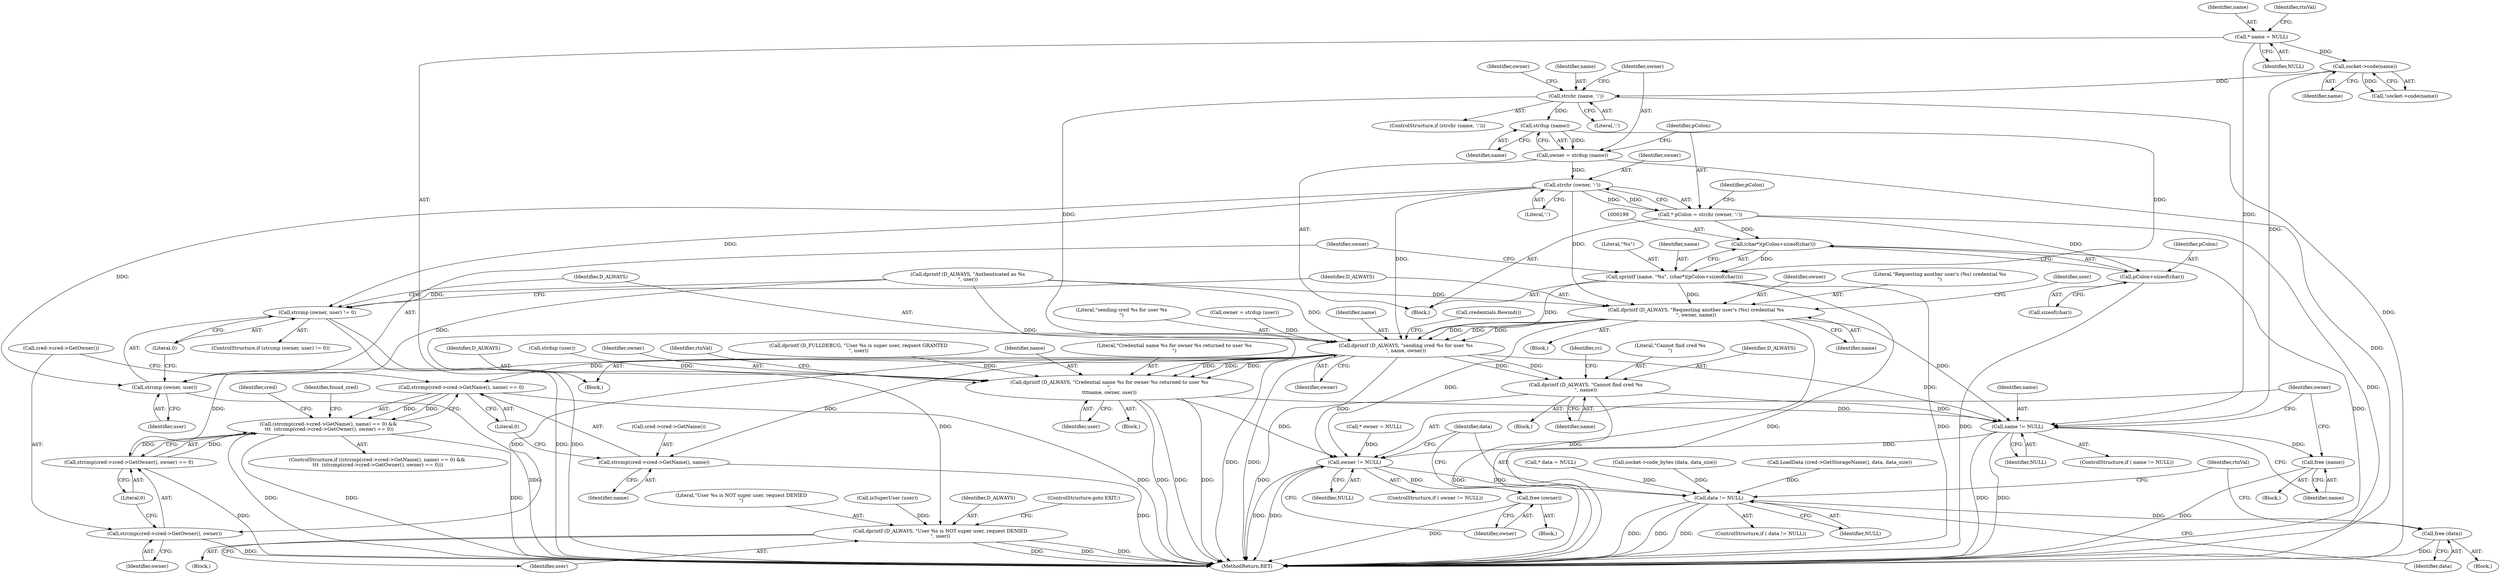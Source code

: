 digraph "0_htcondor_5e5571d1a431eb3c61977b6dd6ec90186ef79867@API" {
"1000183" [label="(Call,strdup (name))"];
"1000177" [label="(Call,strchr (name, ':'))"];
"1000162" [label="(Call,socket->code(name))"];
"1000109" [label="(Call,* name = NULL)"];
"1000181" [label="(Call,owner = strdup (name))"];
"1000188" [label="(Call,strchr (owner, ':'))"];
"1000186" [label="(Call,* pColon = strchr (owner, ':'))"];
"1000198" [label="(Call,(char*)(pColon+sizeof(char)))"];
"1000195" [label="(Call,sprintf (name, \"%s\", (char*)(pColon+sizeof(char))))"];
"1000211" [label="(Call,dprintf (D_ALWAYS, \"Requesting another user's (%s) credential %s\n\", owner, name))"];
"1000221" [label="(Call,dprintf (D_ALWAYS, \"User %s is NOT super user, request DENIED\n\", user))"];
"1000238" [label="(Call,dprintf (D_ALWAYS, \"sending cred %s for user %s\n\", name, owner))"];
"1000255" [label="(Call,strcmp(cred->cred->GetName(), name) == 0)"];
"1000254" [label="(Call,(strcmp(cred->cred->GetName(), name) == 0) && \n\t\t\t  (strcmp(cred->cred->GetOwner(), owner) == 0))"];
"1000256" [label="(Call,strcmp(cred->cred->GetName(), name))"];
"1000260" [label="(Call,strcmp(cred->cred->GetOwner(), owner) == 0)"];
"1000261" [label="(Call,strcmp(cred->cred->GetOwner(), owner))"];
"1000301" [label="(Call,dprintf (D_ALWAYS, \"Credential name %s for owner %s returned to user %s\n\",\n\t\t\tname, owner, user))"];
"1000324" [label="(Call,name != NULL)"];
"1000328" [label="(Call,free (name))"];
"1000331" [label="(Call,owner != NULL)"];
"1000335" [label="(Call,free (owner))"];
"1000338" [label="(Call,data != NULL)"];
"1000342" [label="(Call,free (data))"];
"1000309" [label="(Call,dprintf (D_ALWAYS, \"Cannot find cred %s\n\", name))"];
"1000200" [label="(Call,pColon+sizeof(char))"];
"1000205" [label="(Call,strcmp (owner, user) != 0)"];
"1000206" [label="(Call,strcmp (owner, user))"];
"1000183" [label="(Call,strdup (name))"];
"1000172" [label="(Call,dprintf (D_ALWAYS, \"Authenticated as %s\n\", user))"];
"1000187" [label="(Identifier,pColon)"];
"1000309" [label="(Call,dprintf (D_ALWAYS, \"Cannot find cred %s\n\", name))"];
"1000339" [label="(Identifier,data)"];
"1000255" [label="(Call,strcmp(cred->cred->GetName(), name) == 0)"];
"1000257" [label="(Call,cred->cred->GetName())"];
"1000246" [label="(Identifier,cred)"];
"1000178" [label="(Identifier,name)"];
"1000346" [label="(MethodReturn,RET)"];
"1000326" [label="(Identifier,NULL)"];
"1000111" [label="(Identifier,NULL)"];
"1000110" [label="(Identifier,name)"];
"1000213" [label="(Literal,\"Requesting another user's (%s) credential %s\n\")"];
"1000259" [label="(Literal,0)"];
"1000282" [label="(Call,LoadData (cred->GetStorageName(), data, data_size))"];
"1000208" [label="(Identifier,user)"];
"1000202" [label="(Call,sizeof(char))"];
"1000239" [label="(Identifier,D_ALWAYS)"];
"1000107" [label="(Block,)"];
"1000263" [label="(Identifier,owner)"];
"1000224" [label="(Identifier,user)"];
"1000161" [label="(Call,!socket->code(name))"];
"1000186" [label="(Call,* pColon = strchr (owner, ':'))"];
"1000304" [label="(Identifier,name)"];
"1000176" [label="(ControlStructure,if (strchr (name, ':')))"];
"1000258" [label="(Identifier,name)"];
"1000306" [label="(Identifier,user)"];
"1000343" [label="(Identifier,data)"];
"1000267" [label="(Identifier,found_cred)"];
"1000220" [label="(Block,)"];
"1000196" [label="(Identifier,name)"];
"1000341" [label="(Block,)"];
"1000336" [label="(Identifier,owner)"];
"1000243" [label="(Call,credentials.Rewind())"];
"1000264" [label="(Literal,0)"];
"1000212" [label="(Identifier,D_ALWAYS)"];
"1000190" [label="(Literal,':')"];
"1000200" [label="(Call,pColon+sizeof(char))"];
"1000197" [label="(Literal,\"%s\")"];
"1000240" [label="(Literal,\"sending cred %s for user %s\n\")"];
"1000312" [label="(Identifier,name)"];
"1000235" [label="(Identifier,owner)"];
"1000162" [label="(Call,socket->code(name))"];
"1000223" [label="(Literal,\"User %s is NOT super user, request DENIED\n\")"];
"1000125" [label="(Call,* owner = NULL)"];
"1000206" [label="(Call,strcmp (owner, user))"];
"1000303" [label="(Literal,\"Credential name %s for owner %s returned to user %s\n\")"];
"1000323" [label="(ControlStructure,if ( name != NULL))"];
"1000273" [label="(Block,)"];
"1000109" [label="(Call,* name = NULL)"];
"1000215" [label="(Identifier,name)"];
"1000302" [label="(Identifier,D_ALWAYS)"];
"1000315" [label="(Identifier,rc)"];
"1000210" [label="(Block,)"];
"1000218" [label="(Call,isSuperUser (user))"];
"1000221" [label="(Call,dprintf (D_ALWAYS, \"User %s is NOT super user, request DENIED\n\", user))"];
"1000338" [label="(Call,data != NULL)"];
"1000205" [label="(Call,strcmp (owner, user) != 0)"];
"1000193" [label="(Identifier,pColon)"];
"1000332" [label="(Identifier,owner)"];
"1000177" [label="(Call,strchr (name, ':'))"];
"1000182" [label="(Identifier,owner)"];
"1000219" [label="(Identifier,user)"];
"1000327" [label="(Block,)"];
"1000222" [label="(Identifier,D_ALWAYS)"];
"1000195" [label="(Call,sprintf (name, \"%s\", (char*)(pColon+sizeof(char))))"];
"1000329" [label="(Identifier,name)"];
"1000241" [label="(Identifier,name)"];
"1000253" [label="(ControlStructure,if ((strcmp(cred->cred->GetName(), name) == 0) && \n\t\t\t  (strcmp(cred->cred->GetOwner(), owner) == 0)))"];
"1000201" [label="(Identifier,pColon)"];
"1000133" [label="(Call,* data = NULL)"];
"1000308" [label="(Block,)"];
"1000328" [label="(Call,free (name))"];
"1000331" [label="(Call,owner != NULL)"];
"1000330" [label="(ControlStructure,if ( owner != NULL))"];
"1000236" [label="(Call,strdup (user))"];
"1000225" [label="(ControlStructure,goto EXIT;)"];
"1000298" [label="(Call,socket->code_bytes (data, data_size))"];
"1000198" [label="(Call,(char*)(pColon+sizeof(char)))"];
"1000325" [label="(Identifier,name)"];
"1000209" [label="(Literal,0)"];
"1000163" [label="(Identifier,name)"];
"1000334" [label="(Block,)"];
"1000311" [label="(Literal,\"Cannot find cred %s\n\")"];
"1000324" [label="(Call,name != NULL)"];
"1000333" [label="(Identifier,NULL)"];
"1000211" [label="(Call,dprintf (D_ALWAYS, \"Requesting another user's (%s) credential %s\n\", owner, name))"];
"1000262" [label="(Call,cred->cred->GetOwner())"];
"1000256" [label="(Call,strcmp(cred->cred->GetName(), name))"];
"1000234" [label="(Call,owner = strdup (user))"];
"1000179" [label="(Literal,':')"];
"1000238" [label="(Call,dprintf (D_ALWAYS, \"sending cred %s for user %s\n\", name, owner))"];
"1000181" [label="(Call,owner = strdup (name))"];
"1000214" [label="(Identifier,owner)"];
"1000261" [label="(Call,strcmp(cred->cred->GetOwner(), owner))"];
"1000188" [label="(Call,strchr (owner, ':'))"];
"1000340" [label="(Identifier,NULL)"];
"1000310" [label="(Identifier,D_ALWAYS)"];
"1000254" [label="(Call,(strcmp(cred->cred->GetName(), name) == 0) && \n\t\t\t  (strcmp(cred->cred->GetOwner(), owner) == 0))"];
"1000242" [label="(Identifier,owner)"];
"1000301" [label="(Call,dprintf (D_ALWAYS, \"Credential name %s for owner %s returned to user %s\n\",\n\t\t\tname, owner, user))"];
"1000189" [label="(Identifier,owner)"];
"1000337" [label="(ControlStructure,if ( data != NULL))"];
"1000114" [label="(Identifier,rtnVal)"];
"1000335" [label="(Call,free (owner))"];
"1000260" [label="(Call,strcmp(cred->cred->GetOwner(), owner) == 0)"];
"1000305" [label="(Identifier,owner)"];
"1000320" [label="(Identifier,rtnVal)"];
"1000180" [label="(Block,)"];
"1000345" [label="(Identifier,rtnVal)"];
"1000207" [label="(Identifier,owner)"];
"1000204" [label="(ControlStructure,if (strcmp (owner, user) != 0))"];
"1000342" [label="(Call,free (data))"];
"1000228" [label="(Call,dprintf (D_FULLDEBUG, \"User %s is super user, request GRANTED\n\", user))"];
"1000184" [label="(Identifier,name)"];
"1000183" -> "1000181"  [label="AST: "];
"1000183" -> "1000184"  [label="CFG: "];
"1000184" -> "1000183"  [label="AST: "];
"1000181" -> "1000183"  [label="CFG: "];
"1000183" -> "1000181"  [label="DDG: "];
"1000177" -> "1000183"  [label="DDG: "];
"1000183" -> "1000195"  [label="DDG: "];
"1000177" -> "1000176"  [label="AST: "];
"1000177" -> "1000179"  [label="CFG: "];
"1000178" -> "1000177"  [label="AST: "];
"1000179" -> "1000177"  [label="AST: "];
"1000182" -> "1000177"  [label="CFG: "];
"1000235" -> "1000177"  [label="CFG: "];
"1000177" -> "1000346"  [label="DDG: "];
"1000162" -> "1000177"  [label="DDG: "];
"1000177" -> "1000238"  [label="DDG: "];
"1000162" -> "1000161"  [label="AST: "];
"1000162" -> "1000163"  [label="CFG: "];
"1000163" -> "1000162"  [label="AST: "];
"1000161" -> "1000162"  [label="CFG: "];
"1000162" -> "1000161"  [label="DDG: "];
"1000109" -> "1000162"  [label="DDG: "];
"1000162" -> "1000324"  [label="DDG: "];
"1000109" -> "1000107"  [label="AST: "];
"1000109" -> "1000111"  [label="CFG: "];
"1000110" -> "1000109"  [label="AST: "];
"1000111" -> "1000109"  [label="AST: "];
"1000114" -> "1000109"  [label="CFG: "];
"1000109" -> "1000324"  [label="DDG: "];
"1000181" -> "1000180"  [label="AST: "];
"1000182" -> "1000181"  [label="AST: "];
"1000187" -> "1000181"  [label="CFG: "];
"1000181" -> "1000346"  [label="DDG: "];
"1000181" -> "1000188"  [label="DDG: "];
"1000188" -> "1000186"  [label="AST: "];
"1000188" -> "1000190"  [label="CFG: "];
"1000189" -> "1000188"  [label="AST: "];
"1000190" -> "1000188"  [label="AST: "];
"1000186" -> "1000188"  [label="CFG: "];
"1000188" -> "1000186"  [label="DDG: "];
"1000188" -> "1000186"  [label="DDG: "];
"1000188" -> "1000205"  [label="DDG: "];
"1000188" -> "1000206"  [label="DDG: "];
"1000188" -> "1000211"  [label="DDG: "];
"1000188" -> "1000238"  [label="DDG: "];
"1000186" -> "1000180"  [label="AST: "];
"1000187" -> "1000186"  [label="AST: "];
"1000193" -> "1000186"  [label="CFG: "];
"1000186" -> "1000346"  [label="DDG: "];
"1000186" -> "1000198"  [label="DDG: "];
"1000186" -> "1000200"  [label="DDG: "];
"1000198" -> "1000195"  [label="AST: "];
"1000198" -> "1000200"  [label="CFG: "];
"1000199" -> "1000198"  [label="AST: "];
"1000200" -> "1000198"  [label="AST: "];
"1000195" -> "1000198"  [label="CFG: "];
"1000198" -> "1000346"  [label="DDG: "];
"1000198" -> "1000195"  [label="DDG: "];
"1000195" -> "1000180"  [label="AST: "];
"1000196" -> "1000195"  [label="AST: "];
"1000197" -> "1000195"  [label="AST: "];
"1000207" -> "1000195"  [label="CFG: "];
"1000195" -> "1000346"  [label="DDG: "];
"1000195" -> "1000346"  [label="DDG: "];
"1000195" -> "1000211"  [label="DDG: "];
"1000195" -> "1000238"  [label="DDG: "];
"1000211" -> "1000210"  [label="AST: "];
"1000211" -> "1000215"  [label="CFG: "];
"1000212" -> "1000211"  [label="AST: "];
"1000213" -> "1000211"  [label="AST: "];
"1000214" -> "1000211"  [label="AST: "];
"1000215" -> "1000211"  [label="AST: "];
"1000219" -> "1000211"  [label="CFG: "];
"1000211" -> "1000346"  [label="DDG: "];
"1000172" -> "1000211"  [label="DDG: "];
"1000211" -> "1000221"  [label="DDG: "];
"1000211" -> "1000238"  [label="DDG: "];
"1000211" -> "1000238"  [label="DDG: "];
"1000211" -> "1000238"  [label="DDG: "];
"1000211" -> "1000324"  [label="DDG: "];
"1000211" -> "1000331"  [label="DDG: "];
"1000221" -> "1000220"  [label="AST: "];
"1000221" -> "1000224"  [label="CFG: "];
"1000222" -> "1000221"  [label="AST: "];
"1000223" -> "1000221"  [label="AST: "];
"1000224" -> "1000221"  [label="AST: "];
"1000225" -> "1000221"  [label="CFG: "];
"1000221" -> "1000346"  [label="DDG: "];
"1000221" -> "1000346"  [label="DDG: "];
"1000221" -> "1000346"  [label="DDG: "];
"1000218" -> "1000221"  [label="DDG: "];
"1000238" -> "1000107"  [label="AST: "];
"1000238" -> "1000242"  [label="CFG: "];
"1000239" -> "1000238"  [label="AST: "];
"1000240" -> "1000238"  [label="AST: "];
"1000241" -> "1000238"  [label="AST: "];
"1000242" -> "1000238"  [label="AST: "];
"1000243" -> "1000238"  [label="CFG: "];
"1000238" -> "1000346"  [label="DDG: "];
"1000238" -> "1000346"  [label="DDG: "];
"1000172" -> "1000238"  [label="DDG: "];
"1000234" -> "1000238"  [label="DDG: "];
"1000238" -> "1000255"  [label="DDG: "];
"1000238" -> "1000256"  [label="DDG: "];
"1000238" -> "1000260"  [label="DDG: "];
"1000238" -> "1000261"  [label="DDG: "];
"1000238" -> "1000301"  [label="DDG: "];
"1000238" -> "1000301"  [label="DDG: "];
"1000238" -> "1000301"  [label="DDG: "];
"1000238" -> "1000309"  [label="DDG: "];
"1000238" -> "1000309"  [label="DDG: "];
"1000238" -> "1000324"  [label="DDG: "];
"1000238" -> "1000331"  [label="DDG: "];
"1000255" -> "1000254"  [label="AST: "];
"1000255" -> "1000259"  [label="CFG: "];
"1000256" -> "1000255"  [label="AST: "];
"1000259" -> "1000255"  [label="AST: "];
"1000262" -> "1000255"  [label="CFG: "];
"1000254" -> "1000255"  [label="CFG: "];
"1000255" -> "1000346"  [label="DDG: "];
"1000255" -> "1000254"  [label="DDG: "];
"1000255" -> "1000254"  [label="DDG: "];
"1000254" -> "1000253"  [label="AST: "];
"1000254" -> "1000260"  [label="CFG: "];
"1000260" -> "1000254"  [label="AST: "];
"1000246" -> "1000254"  [label="CFG: "];
"1000267" -> "1000254"  [label="CFG: "];
"1000254" -> "1000346"  [label="DDG: "];
"1000254" -> "1000346"  [label="DDG: "];
"1000254" -> "1000346"  [label="DDG: "];
"1000260" -> "1000254"  [label="DDG: "];
"1000260" -> "1000254"  [label="DDG: "];
"1000256" -> "1000258"  [label="CFG: "];
"1000257" -> "1000256"  [label="AST: "];
"1000258" -> "1000256"  [label="AST: "];
"1000259" -> "1000256"  [label="CFG: "];
"1000256" -> "1000346"  [label="DDG: "];
"1000260" -> "1000264"  [label="CFG: "];
"1000261" -> "1000260"  [label="AST: "];
"1000264" -> "1000260"  [label="AST: "];
"1000260" -> "1000346"  [label="DDG: "];
"1000261" -> "1000263"  [label="CFG: "];
"1000262" -> "1000261"  [label="AST: "];
"1000263" -> "1000261"  [label="AST: "];
"1000264" -> "1000261"  [label="CFG: "];
"1000261" -> "1000346"  [label="DDG: "];
"1000301" -> "1000273"  [label="AST: "];
"1000301" -> "1000306"  [label="CFG: "];
"1000302" -> "1000301"  [label="AST: "];
"1000303" -> "1000301"  [label="AST: "];
"1000304" -> "1000301"  [label="AST: "];
"1000305" -> "1000301"  [label="AST: "];
"1000306" -> "1000301"  [label="AST: "];
"1000320" -> "1000301"  [label="CFG: "];
"1000301" -> "1000346"  [label="DDG: "];
"1000301" -> "1000346"  [label="DDG: "];
"1000301" -> "1000346"  [label="DDG: "];
"1000236" -> "1000301"  [label="DDG: "];
"1000228" -> "1000301"  [label="DDG: "];
"1000172" -> "1000301"  [label="DDG: "];
"1000301" -> "1000324"  [label="DDG: "];
"1000301" -> "1000331"  [label="DDG: "];
"1000324" -> "1000323"  [label="AST: "];
"1000324" -> "1000326"  [label="CFG: "];
"1000325" -> "1000324"  [label="AST: "];
"1000326" -> "1000324"  [label="AST: "];
"1000329" -> "1000324"  [label="CFG: "];
"1000332" -> "1000324"  [label="CFG: "];
"1000324" -> "1000346"  [label="DDG: "];
"1000324" -> "1000346"  [label="DDG: "];
"1000309" -> "1000324"  [label="DDG: "];
"1000324" -> "1000328"  [label="DDG: "];
"1000324" -> "1000331"  [label="DDG: "];
"1000328" -> "1000327"  [label="AST: "];
"1000328" -> "1000329"  [label="CFG: "];
"1000329" -> "1000328"  [label="AST: "];
"1000332" -> "1000328"  [label="CFG: "];
"1000328" -> "1000346"  [label="DDG: "];
"1000331" -> "1000330"  [label="AST: "];
"1000331" -> "1000333"  [label="CFG: "];
"1000332" -> "1000331"  [label="AST: "];
"1000333" -> "1000331"  [label="AST: "];
"1000336" -> "1000331"  [label="CFG: "];
"1000339" -> "1000331"  [label="CFG: "];
"1000331" -> "1000346"  [label="DDG: "];
"1000331" -> "1000346"  [label="DDG: "];
"1000125" -> "1000331"  [label="DDG: "];
"1000331" -> "1000335"  [label="DDG: "];
"1000331" -> "1000338"  [label="DDG: "];
"1000335" -> "1000334"  [label="AST: "];
"1000335" -> "1000336"  [label="CFG: "];
"1000336" -> "1000335"  [label="AST: "];
"1000339" -> "1000335"  [label="CFG: "];
"1000335" -> "1000346"  [label="DDG: "];
"1000338" -> "1000337"  [label="AST: "];
"1000338" -> "1000340"  [label="CFG: "];
"1000339" -> "1000338"  [label="AST: "];
"1000340" -> "1000338"  [label="AST: "];
"1000343" -> "1000338"  [label="CFG: "];
"1000345" -> "1000338"  [label="CFG: "];
"1000338" -> "1000346"  [label="DDG: "];
"1000338" -> "1000346"  [label="DDG: "];
"1000338" -> "1000346"  [label="DDG: "];
"1000282" -> "1000338"  [label="DDG: "];
"1000298" -> "1000338"  [label="DDG: "];
"1000133" -> "1000338"  [label="DDG: "];
"1000338" -> "1000342"  [label="DDG: "];
"1000342" -> "1000341"  [label="AST: "];
"1000342" -> "1000343"  [label="CFG: "];
"1000343" -> "1000342"  [label="AST: "];
"1000345" -> "1000342"  [label="CFG: "];
"1000342" -> "1000346"  [label="DDG: "];
"1000309" -> "1000308"  [label="AST: "];
"1000309" -> "1000312"  [label="CFG: "];
"1000310" -> "1000309"  [label="AST: "];
"1000311" -> "1000309"  [label="AST: "];
"1000312" -> "1000309"  [label="AST: "];
"1000315" -> "1000309"  [label="CFG: "];
"1000309" -> "1000346"  [label="DDG: "];
"1000309" -> "1000346"  [label="DDG: "];
"1000200" -> "1000202"  [label="CFG: "];
"1000201" -> "1000200"  [label="AST: "];
"1000202" -> "1000200"  [label="AST: "];
"1000200" -> "1000346"  [label="DDG: "];
"1000205" -> "1000204"  [label="AST: "];
"1000205" -> "1000209"  [label="CFG: "];
"1000206" -> "1000205"  [label="AST: "];
"1000209" -> "1000205"  [label="AST: "];
"1000212" -> "1000205"  [label="CFG: "];
"1000239" -> "1000205"  [label="CFG: "];
"1000205" -> "1000346"  [label="DDG: "];
"1000205" -> "1000346"  [label="DDG: "];
"1000172" -> "1000205"  [label="DDG: "];
"1000206" -> "1000208"  [label="CFG: "];
"1000207" -> "1000206"  [label="AST: "];
"1000208" -> "1000206"  [label="AST: "];
"1000209" -> "1000206"  [label="CFG: "];
"1000206" -> "1000346"  [label="DDG: "];
"1000172" -> "1000206"  [label="DDG: "];
}
